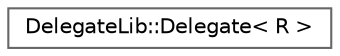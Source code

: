digraph "Graphical Class Hierarchy"
{
 // LATEX_PDF_SIZE
  bgcolor="transparent";
  edge [fontname=Helvetica,fontsize=10,labelfontname=Helvetica,labelfontsize=10];
  node [fontname=Helvetica,fontsize=10,shape=box,height=0.2,width=0.4];
  rankdir="LR";
  Node0 [id="Node000000",label="DelegateLib::Delegate\< R \>",height=0.2,width=0.4,color="grey40", fillcolor="white", style="filled",URL="$struct_delegate_lib_1_1_delegate.html",tooltip=" "];
}
